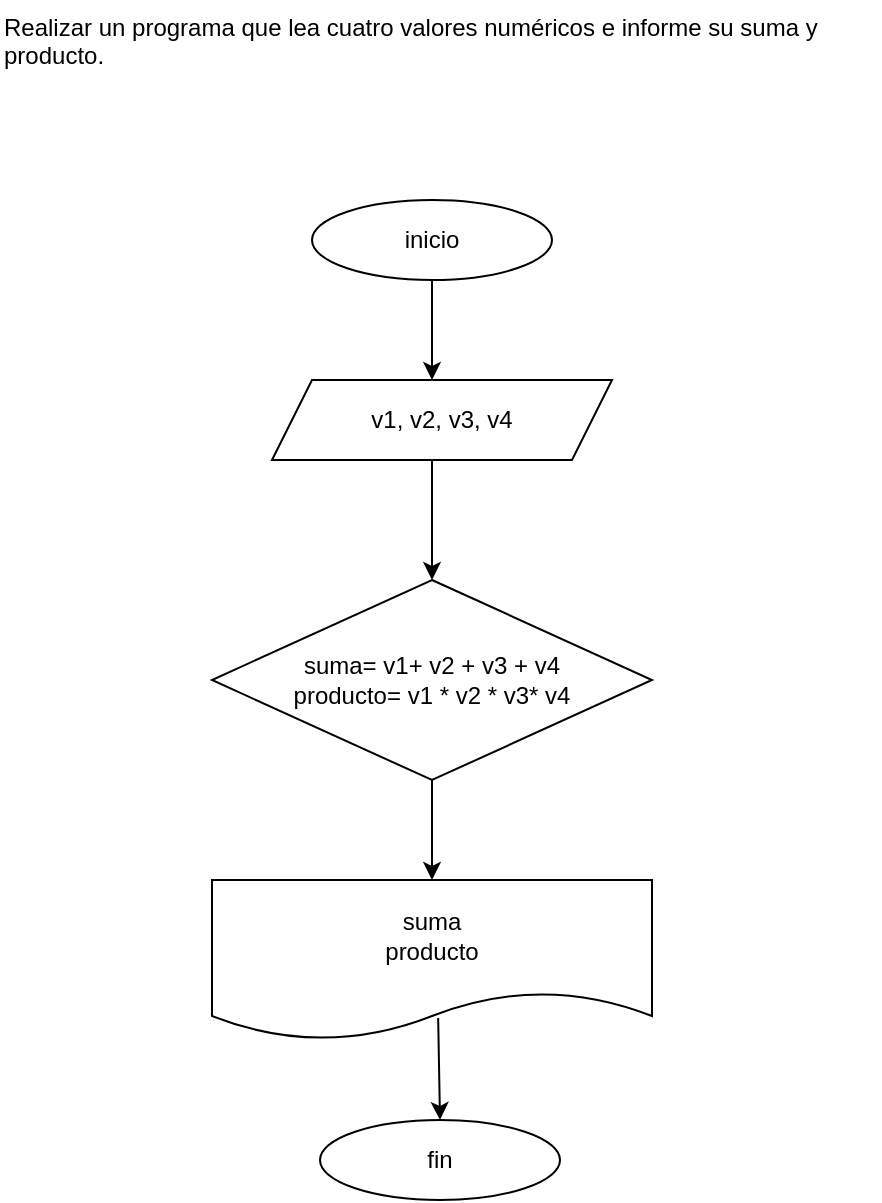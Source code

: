 <mxfile version="21.1.4" type="github">
  <diagram name="Página-1" id="jSvM062PUc782TIapKKx">
    <mxGraphModel dx="1434" dy="796" grid="1" gridSize="10" guides="1" tooltips="1" connect="1" arrows="1" fold="1" page="1" pageScale="1" pageWidth="827" pageHeight="1169" math="0" shadow="0">
      <root>
        <mxCell id="0" />
        <mxCell id="1" parent="0" />
        <mxCell id="Gvcg3IFoEU4xkpFQ4q6r-2" value="inicio" style="ellipse;whiteSpace=wrap;html=1;" parent="1" vertex="1">
          <mxGeometry x="350" y="110" width="120" height="40" as="geometry" />
        </mxCell>
        <mxCell id="Gvcg3IFoEU4xkpFQ4q6r-3" value="" style="endArrow=classic;html=1;rounded=0;exitX=0.5;exitY=1;exitDx=0;exitDy=0;" parent="1" source="Gvcg3IFoEU4xkpFQ4q6r-2" edge="1">
          <mxGeometry width="50" height="50" relative="1" as="geometry">
            <mxPoint x="390" y="130" as="sourcePoint" />
            <mxPoint x="410" y="200" as="targetPoint" />
          </mxGeometry>
        </mxCell>
        <mxCell id="Gvcg3IFoEU4xkpFQ4q6r-4" value="v1, v2, v3, v4" style="shape=parallelogram;perimeter=parallelogramPerimeter;whiteSpace=wrap;html=1;fixedSize=1;" parent="1" vertex="1">
          <mxGeometry x="330" y="200" width="170" height="40" as="geometry" />
        </mxCell>
        <mxCell id="Gvcg3IFoEU4xkpFQ4q6r-5" value="suma= v1+ v2 + v3 + v4&lt;br&gt;producto= v1 * v2 * v3* v4" style="rhombus;whiteSpace=wrap;html=1;" parent="1" vertex="1">
          <mxGeometry x="300" y="300" width="220" height="100" as="geometry" />
        </mxCell>
        <mxCell id="Gvcg3IFoEU4xkpFQ4q6r-6" value="" style="endArrow=classic;html=1;rounded=0;" parent="1" edge="1">
          <mxGeometry width="50" height="50" relative="1" as="geometry">
            <mxPoint x="410" y="240" as="sourcePoint" />
            <mxPoint x="410" y="300" as="targetPoint" />
          </mxGeometry>
        </mxCell>
        <mxCell id="Gvcg3IFoEU4xkpFQ4q6r-8" value="" style="endArrow=classic;html=1;rounded=0;exitX=0.5;exitY=1;exitDx=0;exitDy=0;" parent="1" source="Gvcg3IFoEU4xkpFQ4q6r-5" target="Gvcg3IFoEU4xkpFQ4q6r-9" edge="1">
          <mxGeometry width="50" height="50" relative="1" as="geometry">
            <mxPoint x="430" y="170" as="sourcePoint" />
            <mxPoint x="410" y="460" as="targetPoint" />
          </mxGeometry>
        </mxCell>
        <mxCell id="Gvcg3IFoEU4xkpFQ4q6r-9" value="suma&lt;br&gt;producto" style="shape=document;whiteSpace=wrap;html=1;boundedLbl=1;" parent="1" vertex="1">
          <mxGeometry x="300" y="450" width="220" height="80" as="geometry" />
        </mxCell>
        <mxCell id="Gvcg3IFoEU4xkpFQ4q6r-10" value="fin" style="ellipse;whiteSpace=wrap;html=1;" parent="1" vertex="1">
          <mxGeometry x="354" y="570" width="120" height="40" as="geometry" />
        </mxCell>
        <mxCell id="Gvcg3IFoEU4xkpFQ4q6r-11" value="" style="endArrow=classic;html=1;rounded=0;exitX=0.514;exitY=0.863;exitDx=0;exitDy=0;exitPerimeter=0;entryX=0.5;entryY=0;entryDx=0;entryDy=0;" parent="1" source="Gvcg3IFoEU4xkpFQ4q6r-9" target="Gvcg3IFoEU4xkpFQ4q6r-10" edge="1">
          <mxGeometry width="50" height="50" relative="1" as="geometry">
            <mxPoint x="390" y="310" as="sourcePoint" />
            <mxPoint x="440" y="260" as="targetPoint" />
          </mxGeometry>
        </mxCell>
        <mxCell id="Gvcg3IFoEU4xkpFQ4q6r-12" value="Realizar un programa que lea cuatro valores numéricos e informe su suma y&#xa;producto." style="text;whiteSpace=wrap;html=1;" parent="1" vertex="1">
          <mxGeometry x="194" y="10" width="440" height="50" as="geometry" />
        </mxCell>
      </root>
    </mxGraphModel>
  </diagram>
</mxfile>
